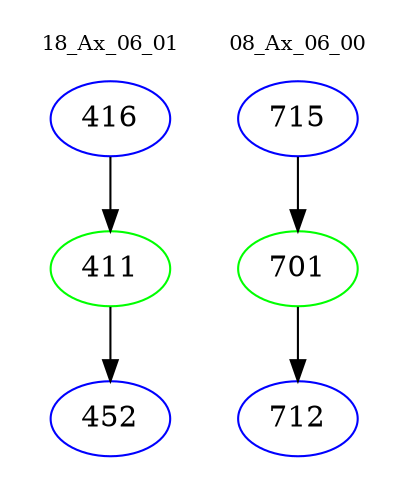 digraph{
subgraph cluster_0 {
color = white
label = "18_Ax_06_01";
fontsize=10;
T0_416 [label="416", color="blue"]
T0_416 -> T0_411 [color="black"]
T0_411 [label="411", color="green"]
T0_411 -> T0_452 [color="black"]
T0_452 [label="452", color="blue"]
}
subgraph cluster_1 {
color = white
label = "08_Ax_06_00";
fontsize=10;
T1_715 [label="715", color="blue"]
T1_715 -> T1_701 [color="black"]
T1_701 [label="701", color="green"]
T1_701 -> T1_712 [color="black"]
T1_712 [label="712", color="blue"]
}
}
